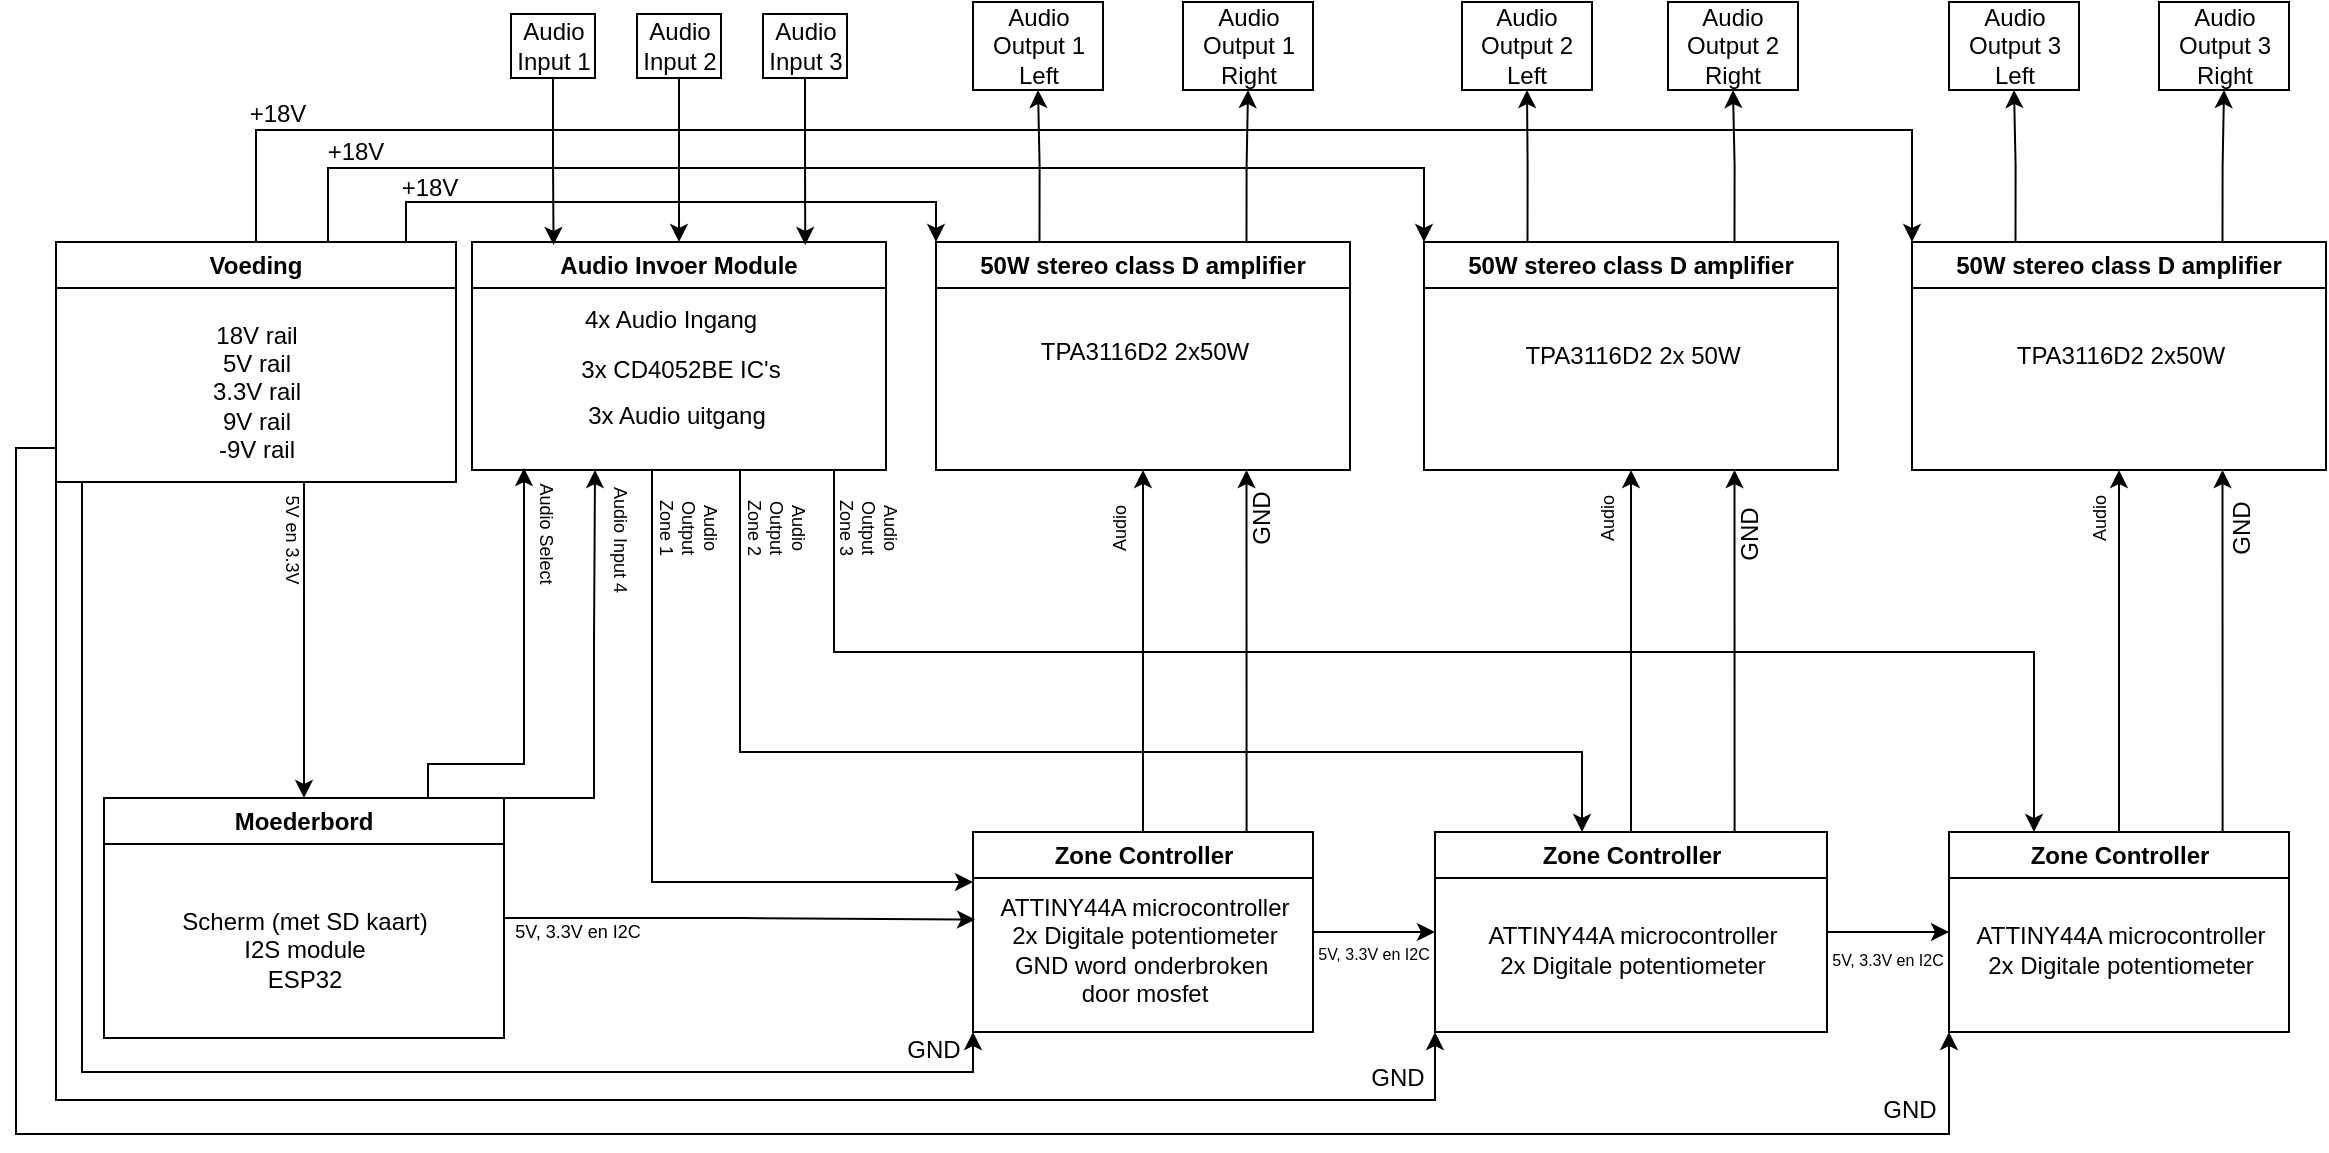 <mxfile version="23.1.3" type="github">
  <diagram id="prtHgNgQTEPvFCAcTncT" name="Page-1">
    <mxGraphModel dx="1509" dy="815" grid="0" gridSize="10" guides="1" tooltips="1" connect="1" arrows="1" fold="1" page="1" pageScale="1" pageWidth="1169" pageHeight="827" math="0" shadow="0">
      <root>
        <mxCell id="0" />
        <mxCell id="1" parent="0" />
        <mxCell id="pct4JsL9YCiikRHz1bx2-82" style="edgeStyle=orthogonalEdgeStyle;rounded=0;orthogonalLoop=1;jettySize=auto;html=1;exitX=1;exitY=0;exitDx=0;exitDy=0;entryX=0;entryY=0;entryDx=0;entryDy=0;" edge="1" parent="1" source="pct4JsL9YCiikRHz1bx2-3" target="pct4JsL9YCiikRHz1bx2-14">
          <mxGeometry relative="1" as="geometry">
            <Array as="points">
              <mxPoint x="202" y="146" />
              <mxPoint x="202" y="126" />
              <mxPoint x="467" y="126" />
            </Array>
          </mxGeometry>
        </mxCell>
        <mxCell id="pct4JsL9YCiikRHz1bx2-83" style="edgeStyle=orthogonalEdgeStyle;rounded=0;orthogonalLoop=1;jettySize=auto;html=1;exitX=0.75;exitY=0;exitDx=0;exitDy=0;entryX=0;entryY=0;entryDx=0;entryDy=0;" edge="1" parent="1" source="pct4JsL9YCiikRHz1bx2-3" target="pct4JsL9YCiikRHz1bx2-15">
          <mxGeometry relative="1" as="geometry">
            <Array as="points">
              <mxPoint x="163" y="146" />
              <mxPoint x="163" y="109" />
              <mxPoint x="711" y="109" />
            </Array>
          </mxGeometry>
        </mxCell>
        <mxCell id="pct4JsL9YCiikRHz1bx2-84" style="edgeStyle=orthogonalEdgeStyle;rounded=0;orthogonalLoop=1;jettySize=auto;html=1;exitX=0.5;exitY=0;exitDx=0;exitDy=0;entryX=0;entryY=0;entryDx=0;entryDy=0;" edge="1" parent="1" source="pct4JsL9YCiikRHz1bx2-3" target="pct4JsL9YCiikRHz1bx2-16">
          <mxGeometry relative="1" as="geometry">
            <Array as="points">
              <mxPoint x="127" y="90" />
              <mxPoint x="955" y="90" />
            </Array>
          </mxGeometry>
        </mxCell>
        <mxCell id="pct4JsL9YCiikRHz1bx2-89" style="edgeStyle=orthogonalEdgeStyle;rounded=0;orthogonalLoop=1;jettySize=auto;html=1;exitX=0.25;exitY=1;exitDx=0;exitDy=0;entryX=0;entryY=1;entryDx=0;entryDy=0;" edge="1" parent="1" source="pct4JsL9YCiikRHz1bx2-3" target="pct4JsL9YCiikRHz1bx2-5">
          <mxGeometry relative="1" as="geometry">
            <Array as="points">
              <mxPoint x="40" y="266" />
              <mxPoint x="40" y="561" />
              <mxPoint x="486" y="561" />
            </Array>
          </mxGeometry>
        </mxCell>
        <mxCell id="pct4JsL9YCiikRHz1bx2-90" style="edgeStyle=orthogonalEdgeStyle;rounded=0;orthogonalLoop=1;jettySize=auto;html=1;exitX=0;exitY=1;exitDx=0;exitDy=0;entryX=0;entryY=1;entryDx=0;entryDy=0;" edge="1" parent="1" source="pct4JsL9YCiikRHz1bx2-3" target="pct4JsL9YCiikRHz1bx2-6">
          <mxGeometry relative="1" as="geometry">
            <Array as="points">
              <mxPoint x="27" y="575" />
              <mxPoint x="717" y="575" />
            </Array>
          </mxGeometry>
        </mxCell>
        <mxCell id="pct4JsL9YCiikRHz1bx2-92" style="edgeStyle=orthogonalEdgeStyle;rounded=0;orthogonalLoop=1;jettySize=auto;html=1;exitX=0;exitY=0.75;exitDx=0;exitDy=0;entryX=0;entryY=1;entryDx=0;entryDy=0;" edge="1" parent="1" source="pct4JsL9YCiikRHz1bx2-3" target="pct4JsL9YCiikRHz1bx2-7">
          <mxGeometry relative="1" as="geometry">
            <Array as="points">
              <mxPoint x="27" y="249" />
              <mxPoint x="7" y="249" />
              <mxPoint x="7" y="592" />
              <mxPoint x="973" y="592" />
            </Array>
          </mxGeometry>
        </mxCell>
        <mxCell id="pct4JsL9YCiikRHz1bx2-3" value="Voeding" style="swimlane;whiteSpace=wrap;html=1;" vertex="1" parent="1">
          <mxGeometry x="27" y="146" width="200" height="120" as="geometry" />
        </mxCell>
        <mxCell id="pct4JsL9YCiikRHz1bx2-4" value="&lt;div&gt;18V rail&lt;/div&gt;&lt;div&gt;5V rail&lt;/div&gt;&lt;div&gt;3.3V rail&lt;/div&gt;&lt;div&gt;9V rail&lt;/div&gt;&lt;div&gt;-9V rail&lt;/div&gt;" style="text;html=1;align=center;verticalAlign=middle;resizable=0;points=[];autosize=1;strokeColor=none;fillColor=none;" vertex="1" parent="pct4JsL9YCiikRHz1bx2-3">
          <mxGeometry x="65" y="30" width="70" height="90" as="geometry" />
        </mxCell>
        <mxCell id="pct4JsL9YCiikRHz1bx2-12" style="edgeStyle=orthogonalEdgeStyle;rounded=0;orthogonalLoop=1;jettySize=auto;html=1;exitX=1;exitY=0.5;exitDx=0;exitDy=0;entryX=0;entryY=0.5;entryDx=0;entryDy=0;" edge="1" parent="1" source="pct4JsL9YCiikRHz1bx2-5" target="pct4JsL9YCiikRHz1bx2-6">
          <mxGeometry relative="1" as="geometry" />
        </mxCell>
        <mxCell id="pct4JsL9YCiikRHz1bx2-17" style="edgeStyle=orthogonalEdgeStyle;rounded=0;orthogonalLoop=1;jettySize=auto;html=1;exitX=0.5;exitY=0;exitDx=0;exitDy=0;entryX=0.5;entryY=1;entryDx=0;entryDy=0;" edge="1" parent="1" source="pct4JsL9YCiikRHz1bx2-5" target="pct4JsL9YCiikRHz1bx2-14">
          <mxGeometry relative="1" as="geometry" />
        </mxCell>
        <mxCell id="pct4JsL9YCiikRHz1bx2-101" style="edgeStyle=orthogonalEdgeStyle;rounded=0;orthogonalLoop=1;jettySize=auto;html=1;exitX=0.75;exitY=0;exitDx=0;exitDy=0;entryX=0.75;entryY=1;entryDx=0;entryDy=0;" edge="1" parent="1" source="pct4JsL9YCiikRHz1bx2-5" target="pct4JsL9YCiikRHz1bx2-14">
          <mxGeometry relative="1" as="geometry">
            <Array as="points">
              <mxPoint x="622" y="441" />
            </Array>
          </mxGeometry>
        </mxCell>
        <mxCell id="pct4JsL9YCiikRHz1bx2-5" value="Zone Controller" style="swimlane;whiteSpace=wrap;html=1;" vertex="1" parent="1">
          <mxGeometry x="485.5" y="441" width="170" height="100" as="geometry" />
        </mxCell>
        <mxCell id="pct4JsL9YCiikRHz1bx2-22" value="&lt;div&gt;ATTINY44A microcontroller&lt;/div&gt;&lt;div&gt;2x Digitale potentiometer&lt;br&gt;GND word onderbroken&amp;nbsp;&lt;/div&gt;&lt;div&gt;door mosfet&lt;br&gt;&lt;/div&gt;" style="text;html=1;align=center;verticalAlign=middle;resizable=0;points=[];autosize=1;strokeColor=none;fillColor=none;" vertex="1" parent="pct4JsL9YCiikRHz1bx2-5">
          <mxGeometry x="3.5" y="24" width="163" height="70" as="geometry" />
        </mxCell>
        <mxCell id="pct4JsL9YCiikRHz1bx2-13" style="edgeStyle=orthogonalEdgeStyle;rounded=0;orthogonalLoop=1;jettySize=auto;html=1;exitX=1;exitY=0.5;exitDx=0;exitDy=0;entryX=0;entryY=0.5;entryDx=0;entryDy=0;" edge="1" parent="1" source="pct4JsL9YCiikRHz1bx2-6" target="pct4JsL9YCiikRHz1bx2-7">
          <mxGeometry relative="1" as="geometry" />
        </mxCell>
        <mxCell id="pct4JsL9YCiikRHz1bx2-18" style="edgeStyle=orthogonalEdgeStyle;rounded=0;orthogonalLoop=1;jettySize=auto;html=1;exitX=0.5;exitY=0;exitDx=0;exitDy=0;entryX=0.5;entryY=1;entryDx=0;entryDy=0;" edge="1" parent="1" source="pct4JsL9YCiikRHz1bx2-6" target="pct4JsL9YCiikRHz1bx2-15">
          <mxGeometry relative="1" as="geometry" />
        </mxCell>
        <mxCell id="pct4JsL9YCiikRHz1bx2-99" style="edgeStyle=orthogonalEdgeStyle;rounded=0;orthogonalLoop=1;jettySize=auto;html=1;exitX=0.75;exitY=0;exitDx=0;exitDy=0;entryX=0.75;entryY=1;entryDx=0;entryDy=0;" edge="1" parent="1" source="pct4JsL9YCiikRHz1bx2-6" target="pct4JsL9YCiikRHz1bx2-15">
          <mxGeometry relative="1" as="geometry">
            <Array as="points">
              <mxPoint x="866" y="441" />
            </Array>
          </mxGeometry>
        </mxCell>
        <mxCell id="pct4JsL9YCiikRHz1bx2-6" value="Zone Controller" style="swimlane;whiteSpace=wrap;html=1;" vertex="1" parent="1">
          <mxGeometry x="716.5" y="441" width="196" height="100" as="geometry" />
        </mxCell>
        <mxCell id="pct4JsL9YCiikRHz1bx2-20" value="&lt;div&gt;ATTINY44A microcontroller&lt;/div&gt;&lt;div&gt;2x Digitale potentiometer&lt;br&gt;&lt;/div&gt;" style="text;html=1;align=center;verticalAlign=middle;resizable=0;points=[];autosize=1;strokeColor=none;fillColor=none;" vertex="1" parent="pct4JsL9YCiikRHz1bx2-6">
          <mxGeometry x="16.5" y="38" width="163" height="41" as="geometry" />
        </mxCell>
        <mxCell id="pct4JsL9YCiikRHz1bx2-19" style="edgeStyle=orthogonalEdgeStyle;rounded=0;orthogonalLoop=1;jettySize=auto;html=1;exitX=0.5;exitY=0;exitDx=0;exitDy=0;entryX=0.5;entryY=1;entryDx=0;entryDy=0;" edge="1" parent="1" source="pct4JsL9YCiikRHz1bx2-7" target="pct4JsL9YCiikRHz1bx2-16">
          <mxGeometry relative="1" as="geometry" />
        </mxCell>
        <mxCell id="pct4JsL9YCiikRHz1bx2-97" style="edgeStyle=orthogonalEdgeStyle;rounded=0;orthogonalLoop=1;jettySize=auto;html=1;exitX=0.75;exitY=0;exitDx=0;exitDy=0;entryX=0.75;entryY=1;entryDx=0;entryDy=0;" edge="1" parent="1" source="pct4JsL9YCiikRHz1bx2-7" target="pct4JsL9YCiikRHz1bx2-16">
          <mxGeometry relative="1" as="geometry">
            <Array as="points">
              <mxPoint x="1110" y="441" />
            </Array>
          </mxGeometry>
        </mxCell>
        <mxCell id="pct4JsL9YCiikRHz1bx2-7" value="Zone Controller" style="swimlane;whiteSpace=wrap;html=1;" vertex="1" parent="1">
          <mxGeometry x="973.5" y="441" width="170" height="100" as="geometry" />
        </mxCell>
        <mxCell id="pct4JsL9YCiikRHz1bx2-21" value="&lt;div&gt;ATTINY44A microcontroller&lt;/div&gt;&lt;div&gt;2x Digitale potentiometer&lt;br&gt;&lt;/div&gt;" style="text;html=1;align=center;verticalAlign=middle;resizable=0;points=[];autosize=1;strokeColor=none;fillColor=none;" vertex="1" parent="pct4JsL9YCiikRHz1bx2-7">
          <mxGeometry x="3.5" y="38" width="163" height="41" as="geometry" />
        </mxCell>
        <mxCell id="pct4JsL9YCiikRHz1bx2-36" style="edgeStyle=orthogonalEdgeStyle;rounded=0;orthogonalLoop=1;jettySize=auto;html=1;exitX=1;exitY=0;exitDx=0;exitDy=0;entryX=0;entryY=1;entryDx=0;entryDy=0;" edge="1" parent="1" source="pct4JsL9YCiikRHz1bx2-8">
          <mxGeometry relative="1" as="geometry">
            <mxPoint x="218.5" y="431" as="sourcePoint" />
            <mxPoint x="296.5" y="260.0" as="targetPoint" />
            <Array as="points">
              <mxPoint x="296" y="424" />
              <mxPoint x="296" y="346" />
              <mxPoint x="297" y="346" />
            </Array>
          </mxGeometry>
        </mxCell>
        <mxCell id="pct4JsL9YCiikRHz1bx2-75" style="edgeStyle=orthogonalEdgeStyle;rounded=0;orthogonalLoop=1;jettySize=auto;html=1;exitX=1;exitY=0;exitDx=0;exitDy=0;" edge="1" parent="1" source="pct4JsL9YCiikRHz1bx2-8">
          <mxGeometry relative="1" as="geometry">
            <mxPoint x="261" y="259" as="targetPoint" />
            <Array as="points">
              <mxPoint x="251" y="431" />
              <mxPoint x="213" y="431" />
              <mxPoint x="213" y="407" />
              <mxPoint x="261" y="407" />
            </Array>
          </mxGeometry>
        </mxCell>
        <mxCell id="pct4JsL9YCiikRHz1bx2-8" value="Moederbord" style="swimlane;whiteSpace=wrap;html=1;" vertex="1" parent="1">
          <mxGeometry x="51" y="424" width="200" height="120" as="geometry" />
        </mxCell>
        <mxCell id="pct4JsL9YCiikRHz1bx2-9" value="&lt;div&gt;Scherm (met SD kaart)&lt;/div&gt;&lt;div&gt;I2S module&lt;/div&gt;&lt;div&gt;ESP32&lt;br&gt;&lt;/div&gt;" style="text;html=1;align=center;verticalAlign=middle;resizable=0;points=[];autosize=1;strokeColor=none;fillColor=none;" vertex="1" parent="pct4JsL9YCiikRHz1bx2-8">
          <mxGeometry x="28.5" y="48" width="143" height="55" as="geometry" />
        </mxCell>
        <mxCell id="pct4JsL9YCiikRHz1bx2-10" style="edgeStyle=orthogonalEdgeStyle;rounded=0;orthogonalLoop=1;jettySize=auto;html=1;entryX=0.5;entryY=0;entryDx=0;entryDy=0;" edge="1" parent="1" source="pct4JsL9YCiikRHz1bx2-4" target="pct4JsL9YCiikRHz1bx2-8">
          <mxGeometry relative="1" as="geometry">
            <Array as="points">
              <mxPoint x="151" y="303" />
              <mxPoint x="151" y="303" />
            </Array>
          </mxGeometry>
        </mxCell>
        <mxCell id="pct4JsL9YCiikRHz1bx2-60" style="edgeStyle=orthogonalEdgeStyle;rounded=0;orthogonalLoop=1;jettySize=auto;html=1;exitX=0.75;exitY=0;exitDx=0;exitDy=0;entryX=0.5;entryY=1;entryDx=0;entryDy=0;" edge="1" parent="1" source="pct4JsL9YCiikRHz1bx2-14" target="pct4JsL9YCiikRHz1bx2-50">
          <mxGeometry relative="1" as="geometry" />
        </mxCell>
        <mxCell id="pct4JsL9YCiikRHz1bx2-61" style="edgeStyle=orthogonalEdgeStyle;rounded=0;orthogonalLoop=1;jettySize=auto;html=1;exitX=0.25;exitY=0;exitDx=0;exitDy=0;entryX=0.5;entryY=1;entryDx=0;entryDy=0;" edge="1" parent="1" source="pct4JsL9YCiikRHz1bx2-14" target="pct4JsL9YCiikRHz1bx2-54">
          <mxGeometry relative="1" as="geometry" />
        </mxCell>
        <mxCell id="pct4JsL9YCiikRHz1bx2-14" value="50W stereo class D amplifier" style="swimlane;whiteSpace=wrap;html=1;" vertex="1" parent="1">
          <mxGeometry x="467" y="146" width="207" height="114" as="geometry" />
        </mxCell>
        <mxCell id="pct4JsL9YCiikRHz1bx2-77" value="TPA3116D2 2x50W" style="text;html=1;align=center;verticalAlign=middle;resizable=0;points=[];autosize=1;strokeColor=none;fillColor=none;" vertex="1" parent="pct4JsL9YCiikRHz1bx2-14">
          <mxGeometry x="42.5" y="42" width="122" height="26" as="geometry" />
        </mxCell>
        <mxCell id="pct4JsL9YCiikRHz1bx2-58" style="edgeStyle=orthogonalEdgeStyle;rounded=0;orthogonalLoop=1;jettySize=auto;html=1;exitX=0.75;exitY=0;exitDx=0;exitDy=0;entryX=0.5;entryY=1;entryDx=0;entryDy=0;" edge="1" parent="1" source="pct4JsL9YCiikRHz1bx2-15" target="pct4JsL9YCiikRHz1bx2-55">
          <mxGeometry relative="1" as="geometry" />
        </mxCell>
        <mxCell id="pct4JsL9YCiikRHz1bx2-59" style="edgeStyle=orthogonalEdgeStyle;rounded=0;orthogonalLoop=1;jettySize=auto;html=1;exitX=0.25;exitY=0;exitDx=0;exitDy=0;entryX=0.5;entryY=1;entryDx=0;entryDy=0;" edge="1" parent="1" source="pct4JsL9YCiikRHz1bx2-15" target="pct4JsL9YCiikRHz1bx2-53">
          <mxGeometry relative="1" as="geometry" />
        </mxCell>
        <mxCell id="pct4JsL9YCiikRHz1bx2-15" value="50W stereo class D amplifier" style="swimlane;whiteSpace=wrap;html=1;" vertex="1" parent="1">
          <mxGeometry x="711" y="146" width="207" height="114" as="geometry" />
        </mxCell>
        <mxCell id="pct4JsL9YCiikRHz1bx2-78" value="TPA3116D2 2x 50W" style="text;html=1;align=center;verticalAlign=middle;resizable=0;points=[];autosize=1;strokeColor=none;fillColor=none;" vertex="1" parent="pct4JsL9YCiikRHz1bx2-15">
          <mxGeometry x="41.5" y="44" width="125" height="26" as="geometry" />
        </mxCell>
        <mxCell id="pct4JsL9YCiikRHz1bx2-62" style="edgeStyle=orthogonalEdgeStyle;rounded=0;orthogonalLoop=1;jettySize=auto;html=1;exitX=0.75;exitY=0;exitDx=0;exitDy=0;entryX=0.5;entryY=1;entryDx=0;entryDy=0;" edge="1" parent="1" source="pct4JsL9YCiikRHz1bx2-16" target="pct4JsL9YCiikRHz1bx2-56">
          <mxGeometry relative="1" as="geometry" />
        </mxCell>
        <mxCell id="pct4JsL9YCiikRHz1bx2-64" style="edgeStyle=orthogonalEdgeStyle;rounded=0;orthogonalLoop=1;jettySize=auto;html=1;exitX=0.25;exitY=0;exitDx=0;exitDy=0;entryX=0.5;entryY=1;entryDx=0;entryDy=0;" edge="1" parent="1" source="pct4JsL9YCiikRHz1bx2-16" target="pct4JsL9YCiikRHz1bx2-52">
          <mxGeometry relative="1" as="geometry" />
        </mxCell>
        <mxCell id="pct4JsL9YCiikRHz1bx2-16" value="50W stereo class D amplifier" style="swimlane;whiteSpace=wrap;html=1;" vertex="1" parent="1">
          <mxGeometry x="955" y="146" width="207" height="114" as="geometry" />
        </mxCell>
        <mxCell id="pct4JsL9YCiikRHz1bx2-79" value="TPA3116D2 2x50W" style="text;html=1;align=center;verticalAlign=middle;resizable=0;points=[];autosize=1;strokeColor=none;fillColor=none;" vertex="1" parent="pct4JsL9YCiikRHz1bx2-16">
          <mxGeometry x="42.5" y="44" width="122" height="26" as="geometry" />
        </mxCell>
        <mxCell id="pct4JsL9YCiikRHz1bx2-38" style="edgeStyle=orthogonalEdgeStyle;rounded=0;orthogonalLoop=1;jettySize=auto;html=1;exitX=0.25;exitY=1;exitDx=0;exitDy=0;entryX=0;entryY=0.25;entryDx=0;entryDy=0;" edge="1" parent="1" source="pct4JsL9YCiikRHz1bx2-23" target="pct4JsL9YCiikRHz1bx2-5">
          <mxGeometry relative="1" as="geometry">
            <Array as="points">
              <mxPoint x="325" y="260" />
              <mxPoint x="325" y="466" />
            </Array>
          </mxGeometry>
        </mxCell>
        <mxCell id="pct4JsL9YCiikRHz1bx2-39" style="edgeStyle=orthogonalEdgeStyle;rounded=0;orthogonalLoop=1;jettySize=auto;html=1;exitX=0.5;exitY=1;exitDx=0;exitDy=0;entryX=0.25;entryY=0;entryDx=0;entryDy=0;" edge="1" parent="1">
          <mxGeometry relative="1" as="geometry">
            <mxPoint x="363.01" y="260.0" as="sourcePoint" />
            <mxPoint x="790.01" y="441" as="targetPoint" />
            <Array as="points">
              <mxPoint x="369" y="260" />
              <mxPoint x="369" y="401" />
              <mxPoint x="790" y="401" />
            </Array>
          </mxGeometry>
        </mxCell>
        <mxCell id="pct4JsL9YCiikRHz1bx2-40" style="edgeStyle=orthogonalEdgeStyle;rounded=0;orthogonalLoop=1;jettySize=auto;html=1;exitX=0.75;exitY=1;exitDx=0;exitDy=0;entryX=0.25;entryY=0;entryDx=0;entryDy=0;" edge="1" parent="1" source="pct4JsL9YCiikRHz1bx2-23" target="pct4JsL9YCiikRHz1bx2-7">
          <mxGeometry relative="1" as="geometry">
            <Array as="points">
              <mxPoint x="416" y="260" />
              <mxPoint x="416" y="351" />
              <mxPoint x="1016" y="351" />
            </Array>
          </mxGeometry>
        </mxCell>
        <mxCell id="pct4JsL9YCiikRHz1bx2-23" value="Audio Invoer Module" style="swimlane;whiteSpace=wrap;html=1;" vertex="1" parent="1">
          <mxGeometry x="235" y="146" width="207" height="114" as="geometry" />
        </mxCell>
        <mxCell id="pct4JsL9YCiikRHz1bx2-24" value="&lt;div&gt;3x CD4052BE IC&#39;s&lt;br&gt;&lt;/div&gt;" style="text;html=1;align=center;verticalAlign=middle;resizable=0;points=[];autosize=1;strokeColor=none;fillColor=none;" vertex="1" parent="pct4JsL9YCiikRHz1bx2-23">
          <mxGeometry x="44" y="51" width="119" height="26" as="geometry" />
        </mxCell>
        <mxCell id="pct4JsL9YCiikRHz1bx2-27" value="Audio &lt;br&gt;Input 1" style="rounded=0;whiteSpace=wrap;html=1;" vertex="1" parent="1">
          <mxGeometry x="254.5" y="32" width="42" height="32" as="geometry" />
        </mxCell>
        <mxCell id="pct4JsL9YCiikRHz1bx2-32" style="edgeStyle=orthogonalEdgeStyle;rounded=0;orthogonalLoop=1;jettySize=auto;html=1;exitX=0.5;exitY=1;exitDx=0;exitDy=0;entryX=0.5;entryY=0;entryDx=0;entryDy=0;" edge="1" parent="1" source="pct4JsL9YCiikRHz1bx2-28" target="pct4JsL9YCiikRHz1bx2-23">
          <mxGeometry relative="1" as="geometry" />
        </mxCell>
        <mxCell id="pct4JsL9YCiikRHz1bx2-28" value="Audio &lt;br&gt;Input 2" style="rounded=0;whiteSpace=wrap;html=1;" vertex="1" parent="1">
          <mxGeometry x="317.5" y="32" width="42" height="32" as="geometry" />
        </mxCell>
        <mxCell id="pct4JsL9YCiikRHz1bx2-30" value="Audio &lt;br&gt;Input 3" style="rounded=0;whiteSpace=wrap;html=1;" vertex="1" parent="1">
          <mxGeometry x="380.5" y="32" width="42" height="32" as="geometry" />
        </mxCell>
        <mxCell id="pct4JsL9YCiikRHz1bx2-31" style="edgeStyle=orthogonalEdgeStyle;rounded=0;orthogonalLoop=1;jettySize=auto;html=1;exitX=0.5;exitY=1;exitDx=0;exitDy=0;entryX=0.197;entryY=0.013;entryDx=0;entryDy=0;entryPerimeter=0;" edge="1" parent="1" source="pct4JsL9YCiikRHz1bx2-27" target="pct4JsL9YCiikRHz1bx2-23">
          <mxGeometry relative="1" as="geometry" />
        </mxCell>
        <mxCell id="pct4JsL9YCiikRHz1bx2-33" style="edgeStyle=orthogonalEdgeStyle;rounded=0;orthogonalLoop=1;jettySize=auto;html=1;exitX=0.5;exitY=1;exitDx=0;exitDy=0;entryX=0.805;entryY=0.013;entryDx=0;entryDy=0;entryPerimeter=0;" edge="1" parent="1" source="pct4JsL9YCiikRHz1bx2-30" target="pct4JsL9YCiikRHz1bx2-23">
          <mxGeometry relative="1" as="geometry" />
        </mxCell>
        <mxCell id="pct4JsL9YCiikRHz1bx2-34" value="4x Audio Ingang" style="text;html=1;align=center;verticalAlign=middle;resizable=0;points=[];autosize=1;strokeColor=none;fillColor=none;" vertex="1" parent="1">
          <mxGeometry x="281.5" y="172" width="105" height="26" as="geometry" />
        </mxCell>
        <mxCell id="pct4JsL9YCiikRHz1bx2-35" value="3x Audio uitgang" style="text;html=1;align=center;verticalAlign=middle;resizable=0;points=[];autosize=1;strokeColor=none;fillColor=none;" vertex="1" parent="1">
          <mxGeometry x="282.5" y="220" width="108" height="26" as="geometry" />
        </mxCell>
        <mxCell id="pct4JsL9YCiikRHz1bx2-37" value="Audio Input 4" style="text;html=1;align=center;verticalAlign=middle;whiteSpace=wrap;rounded=0;fontSize=9;rotation=90;" vertex="1" parent="1">
          <mxGeometry x="272" y="280" width="74" height="30" as="geometry" />
        </mxCell>
        <mxCell id="pct4JsL9YCiikRHz1bx2-41" value="Audio&lt;br style=&quot;font-size: 9px;&quot;&gt;Output&lt;br style=&quot;font-size: 9px;&quot;&gt;&lt;div style=&quot;font-size: 9px;&quot;&gt;Zone 2&lt;br&gt;&lt;/div&gt;" style="text;html=1;align=center;verticalAlign=middle;whiteSpace=wrap;rounded=0;rotation=90;fontSize=9;" vertex="1" parent="1">
          <mxGeometry x="357" y="274" width="60" height="30" as="geometry" />
        </mxCell>
        <mxCell id="pct4JsL9YCiikRHz1bx2-42" value="Audio&lt;br style=&quot;font-size: 9px;&quot;&gt;Output&lt;br style=&quot;font-size: 9px;&quot;&gt;&lt;div style=&quot;font-size: 9px;&quot;&gt;Zone 3&lt;/div&gt;" style="text;html=1;align=center;verticalAlign=middle;whiteSpace=wrap;rounded=0;rotation=90;fontSize=9;" vertex="1" parent="1">
          <mxGeometry x="403" y="274" width="60" height="30" as="geometry" />
        </mxCell>
        <mxCell id="pct4JsL9YCiikRHz1bx2-43" value="Audio&lt;br style=&quot;font-size: 9px;&quot;&gt;Output&lt;br style=&quot;font-size: 9px;&quot;&gt;&lt;div style=&quot;font-size: 9px;&quot;&gt;Zone 1&lt;br&gt;&lt;/div&gt;" style="text;html=1;align=center;verticalAlign=middle;whiteSpace=wrap;rounded=0;rotation=90;fontSize=9;" vertex="1" parent="1">
          <mxGeometry x="313" y="274" width="60" height="30" as="geometry" />
        </mxCell>
        <mxCell id="pct4JsL9YCiikRHz1bx2-44" value="Audio" style="text;html=1;align=center;verticalAlign=middle;whiteSpace=wrap;rounded=0;rotation=-90;fontSize=9;" vertex="1" parent="1">
          <mxGeometry x="529" y="274" width="60" height="30" as="geometry" />
        </mxCell>
        <mxCell id="pct4JsL9YCiikRHz1bx2-46" value="Audio" style="text;html=1;align=center;verticalAlign=middle;whiteSpace=wrap;rounded=0;rotation=-90;fontSize=9;" vertex="1" parent="1">
          <mxGeometry x="773" y="269" width="60" height="30" as="geometry" />
        </mxCell>
        <mxCell id="pct4JsL9YCiikRHz1bx2-48" value="Audio" style="text;html=1;align=center;verticalAlign=middle;whiteSpace=wrap;rounded=0;rotation=-90;fontSize=9;" vertex="1" parent="1">
          <mxGeometry x="1019" y="269" width="60" height="30" as="geometry" />
        </mxCell>
        <mxCell id="pct4JsL9YCiikRHz1bx2-50" value="Audio Output 1&lt;br&gt;Right" style="rounded=0;whiteSpace=wrap;html=1;" vertex="1" parent="1">
          <mxGeometry x="590.5" y="26" width="65" height="44" as="geometry" />
        </mxCell>
        <mxCell id="pct4JsL9YCiikRHz1bx2-52" value="Audio Output 3&lt;br&gt;Left" style="rounded=0;whiteSpace=wrap;html=1;" vertex="1" parent="1">
          <mxGeometry x="973.5" y="26" width="65" height="44" as="geometry" />
        </mxCell>
        <mxCell id="pct4JsL9YCiikRHz1bx2-53" value="Audio Output 2&lt;br&gt;Left" style="rounded=0;whiteSpace=wrap;html=1;" vertex="1" parent="1">
          <mxGeometry x="730" y="26" width="65" height="44" as="geometry" />
        </mxCell>
        <mxCell id="pct4JsL9YCiikRHz1bx2-54" value="Audio Output 1&lt;br&gt;Left&lt;br&gt;" style="rounded=0;whiteSpace=wrap;html=1;" vertex="1" parent="1">
          <mxGeometry x="485.5" y="26" width="65" height="44" as="geometry" />
        </mxCell>
        <mxCell id="pct4JsL9YCiikRHz1bx2-55" value="Audio Output 2&lt;br&gt;Right" style="rounded=0;whiteSpace=wrap;html=1;" vertex="1" parent="1">
          <mxGeometry x="833" y="26" width="65" height="44" as="geometry" />
        </mxCell>
        <mxCell id="pct4JsL9YCiikRHz1bx2-56" value="Audio Output 3&lt;br&gt;Right" style="rounded=0;whiteSpace=wrap;html=1;" vertex="1" parent="1">
          <mxGeometry x="1078.5" y="26" width="65" height="44" as="geometry" />
        </mxCell>
        <mxCell id="pct4JsL9YCiikRHz1bx2-65" value="5V en 3.3V" style="text;html=1;align=center;verticalAlign=middle;whiteSpace=wrap;rounded=0;fontSize=9;rotation=90;" vertex="1" parent="1">
          <mxGeometry x="108" y="280" width="74" height="30" as="geometry" />
        </mxCell>
        <mxCell id="pct4JsL9YCiikRHz1bx2-67" value="5V, 3.3V en I2C" style="text;html=1;align=center;verticalAlign=middle;whiteSpace=wrap;rounded=0;fontSize=9;rotation=0;" vertex="1" parent="1">
          <mxGeometry x="251" y="476" width="74" height="30" as="geometry" />
        </mxCell>
        <mxCell id="pct4JsL9YCiikRHz1bx2-69" style="edgeStyle=orthogonalEdgeStyle;rounded=0;orthogonalLoop=1;jettySize=auto;html=1;exitX=1;exitY=0.5;exitDx=0;exitDy=0;entryX=-0.015;entryY=0.283;entryDx=0;entryDy=0;entryPerimeter=0;" edge="1" parent="1" source="pct4JsL9YCiikRHz1bx2-8" target="pct4JsL9YCiikRHz1bx2-22">
          <mxGeometry relative="1" as="geometry" />
        </mxCell>
        <mxCell id="pct4JsL9YCiikRHz1bx2-71" value="5V, 3.3V en I2C" style="text;html=1;align=center;verticalAlign=middle;whiteSpace=wrap;rounded=0;fontSize=8;rotation=0;" vertex="1" parent="1">
          <mxGeometry x="649" y="487" width="74" height="30" as="geometry" />
        </mxCell>
        <mxCell id="pct4JsL9YCiikRHz1bx2-73" value="5V, 3.3V en I2C" style="text;html=1;align=center;verticalAlign=middle;whiteSpace=wrap;rounded=0;fontSize=8;rotation=0;" vertex="1" parent="1">
          <mxGeometry x="906" y="490" width="74" height="30" as="geometry" />
        </mxCell>
        <mxCell id="pct4JsL9YCiikRHz1bx2-76" value="Audio Select" style="text;html=1;align=center;verticalAlign=middle;whiteSpace=wrap;rounded=0;fontSize=9;rotation=90;" vertex="1" parent="1">
          <mxGeometry x="235" y="277" width="74" height="30" as="geometry" />
        </mxCell>
        <mxCell id="pct4JsL9YCiikRHz1bx2-85" value="+18V" style="text;html=1;align=center;verticalAlign=middle;whiteSpace=wrap;rounded=0;" vertex="1" parent="1">
          <mxGeometry x="108" y="67" width="60" height="30" as="geometry" />
        </mxCell>
        <mxCell id="pct4JsL9YCiikRHz1bx2-86" value="+18V" style="text;html=1;align=center;verticalAlign=middle;whiteSpace=wrap;rounded=0;" vertex="1" parent="1">
          <mxGeometry x="147" y="86" width="60" height="30" as="geometry" />
        </mxCell>
        <mxCell id="pct4JsL9YCiikRHz1bx2-87" value="+18V" style="text;html=1;align=center;verticalAlign=middle;whiteSpace=wrap;rounded=0;" vertex="1" parent="1">
          <mxGeometry x="184" y="104" width="60" height="30" as="geometry" />
        </mxCell>
        <mxCell id="pct4JsL9YCiikRHz1bx2-93" value="GND" style="text;html=1;align=center;verticalAlign=middle;whiteSpace=wrap;rounded=0;" vertex="1" parent="1">
          <mxGeometry x="436" y="535" width="60" height="30" as="geometry" />
        </mxCell>
        <mxCell id="pct4JsL9YCiikRHz1bx2-94" value="GND" style="text;html=1;align=center;verticalAlign=middle;whiteSpace=wrap;rounded=0;" vertex="1" parent="1">
          <mxGeometry x="668" y="549" width="60" height="30" as="geometry" />
        </mxCell>
        <mxCell id="pct4JsL9YCiikRHz1bx2-95" value="GND" style="text;html=1;align=center;verticalAlign=middle;whiteSpace=wrap;rounded=0;" vertex="1" parent="1">
          <mxGeometry x="924" y="565" width="60" height="30" as="geometry" />
        </mxCell>
        <mxCell id="pct4JsL9YCiikRHz1bx2-98" value="GND" style="text;html=1;align=center;verticalAlign=middle;whiteSpace=wrap;rounded=0;rotation=-90;" vertex="1" parent="1">
          <mxGeometry x="1090" y="274" width="60" height="30" as="geometry" />
        </mxCell>
        <mxCell id="pct4JsL9YCiikRHz1bx2-100" value="GND" style="text;html=1;align=center;verticalAlign=middle;whiteSpace=wrap;rounded=0;rotation=-90;" vertex="1" parent="1">
          <mxGeometry x="844" y="277" width="60" height="30" as="geometry" />
        </mxCell>
        <mxCell id="pct4JsL9YCiikRHz1bx2-102" value="GND" style="text;html=1;align=center;verticalAlign=middle;whiteSpace=wrap;rounded=0;rotation=-90;" vertex="1" parent="1">
          <mxGeometry x="600" y="269" width="60" height="30" as="geometry" />
        </mxCell>
      </root>
    </mxGraphModel>
  </diagram>
</mxfile>
